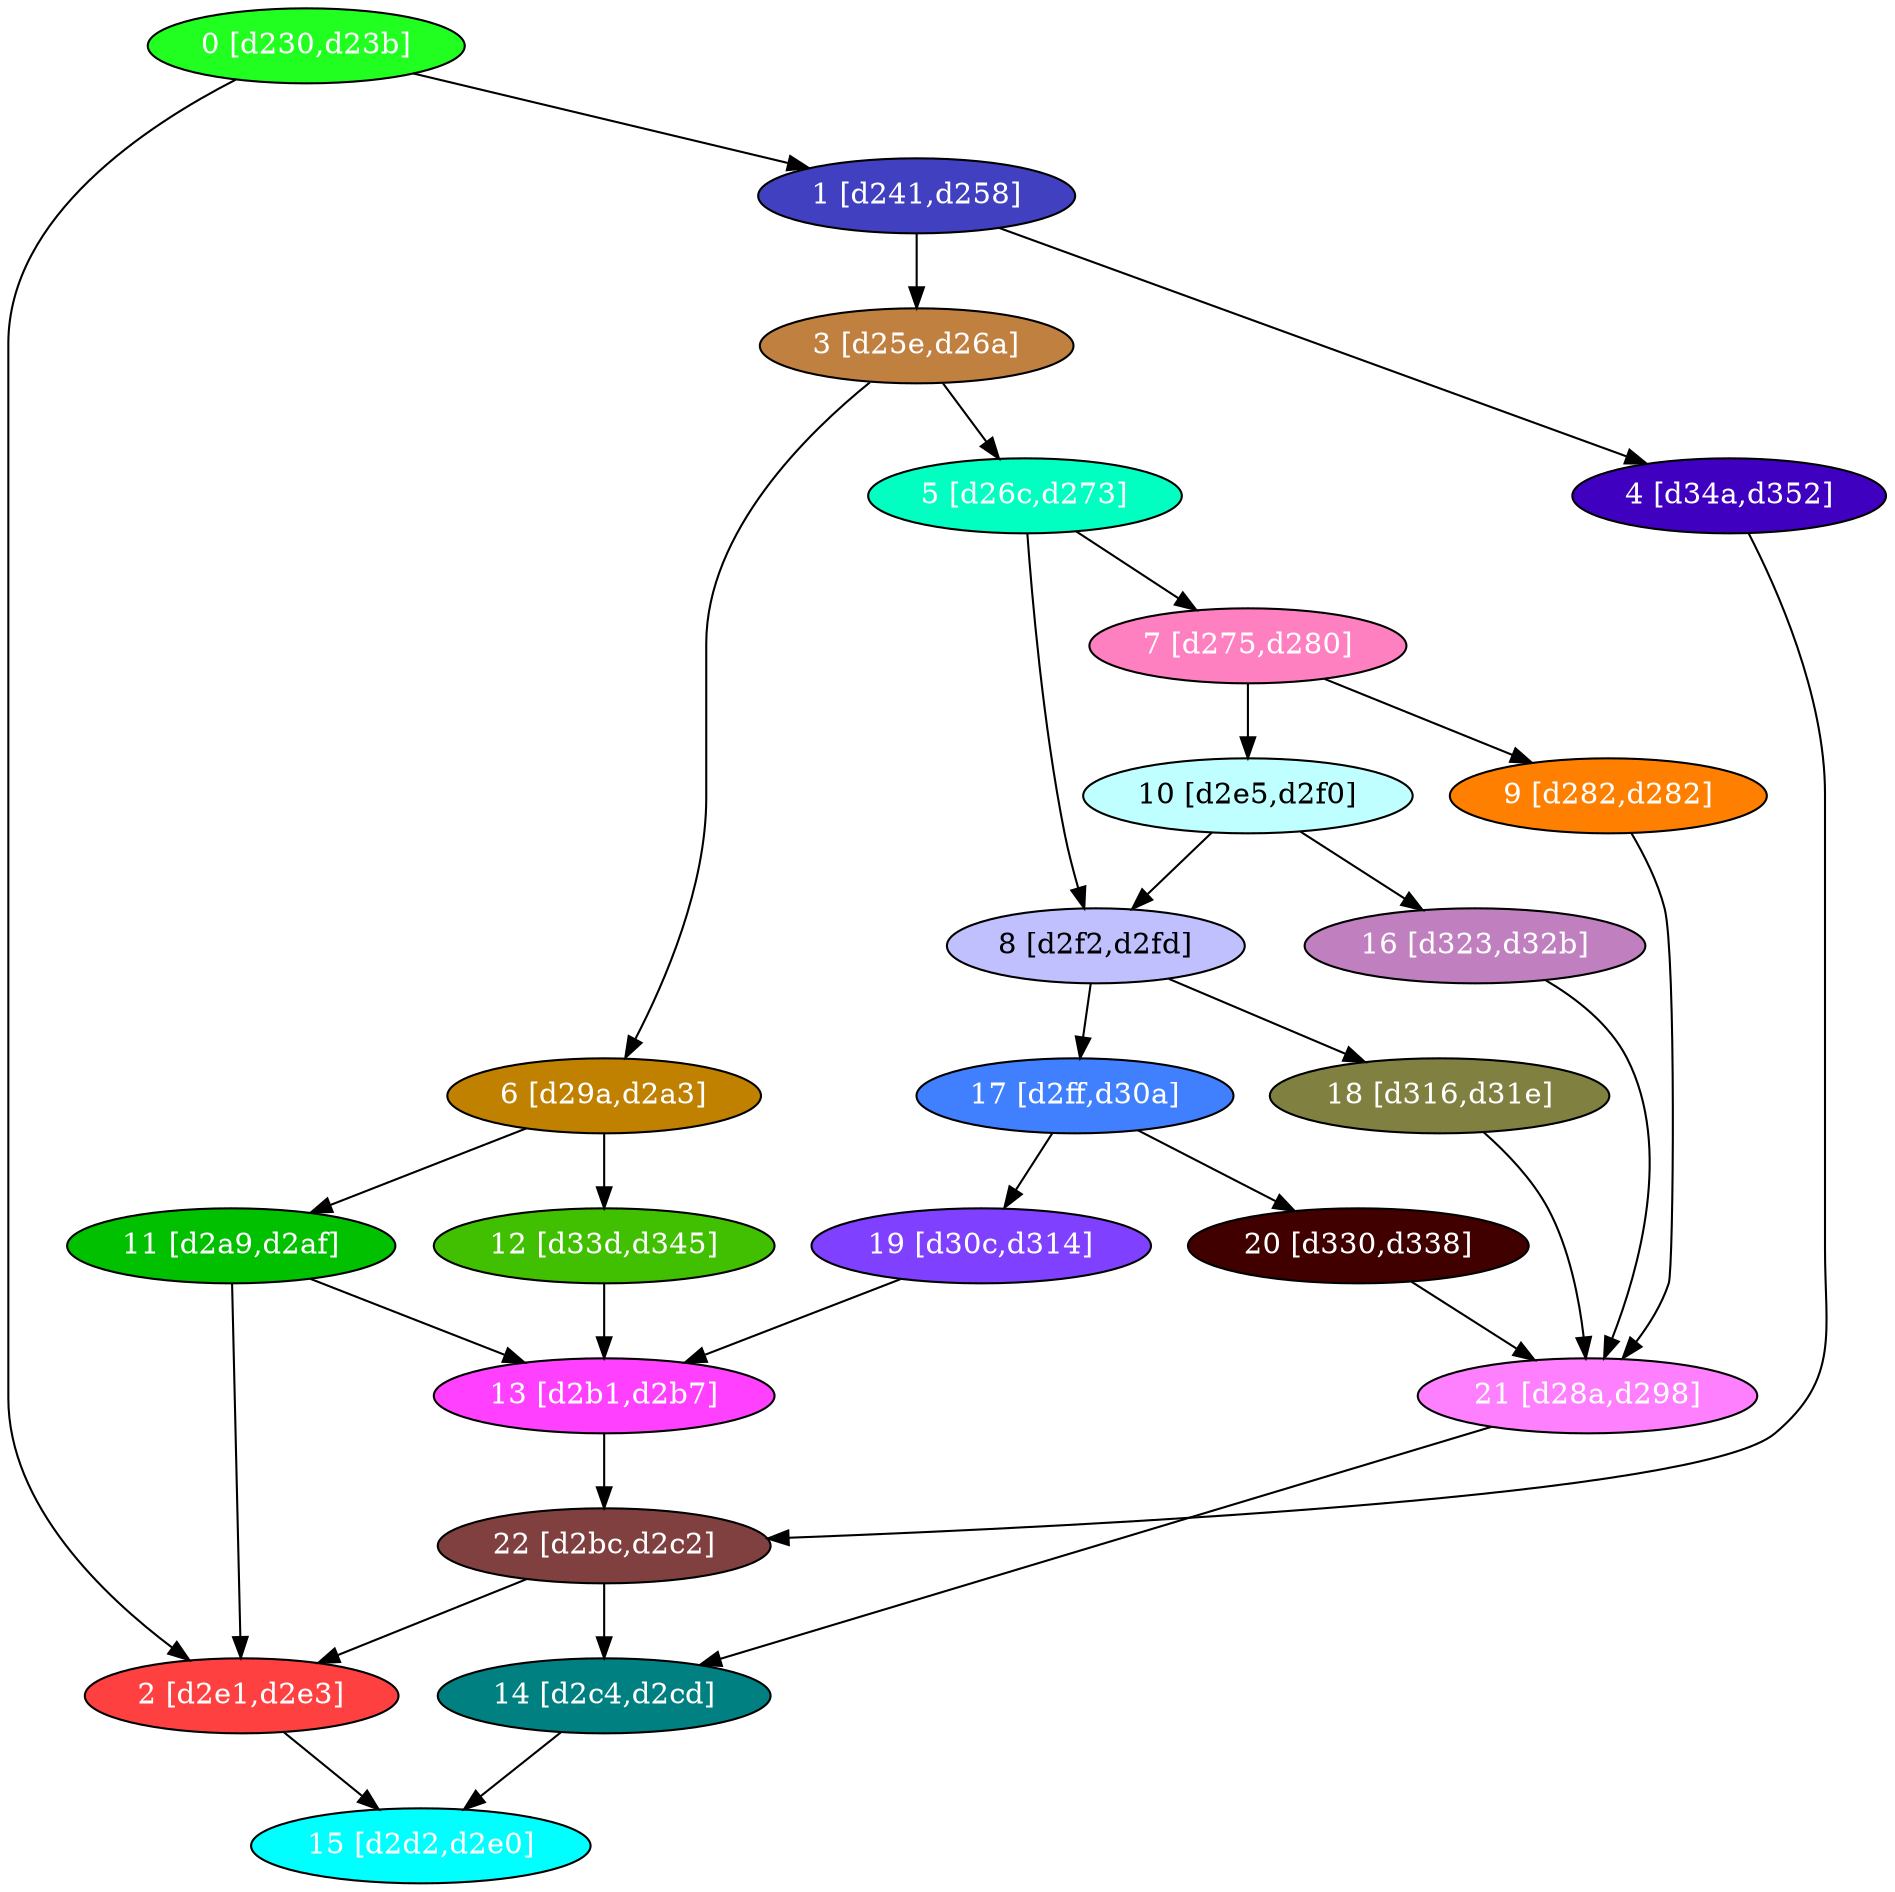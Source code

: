 diGraph libnss3{
	libnss3_0  [style=filled fillcolor="#20FF20" fontcolor="#ffffff" shape=oval label="0 [d230,d23b]"]
	libnss3_1  [style=filled fillcolor="#4040C0" fontcolor="#ffffff" shape=oval label="1 [d241,d258]"]
	libnss3_2  [style=filled fillcolor="#FF4040" fontcolor="#ffffff" shape=oval label="2 [d2e1,d2e3]"]
	libnss3_3  [style=filled fillcolor="#C08040" fontcolor="#ffffff" shape=oval label="3 [d25e,d26a]"]
	libnss3_4  [style=filled fillcolor="#4000C0" fontcolor="#ffffff" shape=oval label="4 [d34a,d352]"]
	libnss3_5  [style=filled fillcolor="#00FFC0" fontcolor="#ffffff" shape=oval label="5 [d26c,d273]"]
	libnss3_6  [style=filled fillcolor="#C08000" fontcolor="#ffffff" shape=oval label="6 [d29a,d2a3]"]
	libnss3_7  [style=filled fillcolor="#FF80C0" fontcolor="#ffffff" shape=oval label="7 [d275,d280]"]
	libnss3_8  [style=filled fillcolor="#C0C0FF" fontcolor="#000000" shape=oval label="8 [d2f2,d2fd]"]
	libnss3_9  [style=filled fillcolor="#FF8000" fontcolor="#ffffff" shape=oval label="9 [d282,d282]"]
	libnss3_a  [style=filled fillcolor="#C0FFFF" fontcolor="#000000" shape=oval label="10 [d2e5,d2f0]"]
	libnss3_b  [style=filled fillcolor="#00C000" fontcolor="#ffffff" shape=oval label="11 [d2a9,d2af]"]
	libnss3_c  [style=filled fillcolor="#40C000" fontcolor="#ffffff" shape=oval label="12 [d33d,d345]"]
	libnss3_d  [style=filled fillcolor="#FF40FF" fontcolor="#ffffff" shape=oval label="13 [d2b1,d2b7]"]
	libnss3_e  [style=filled fillcolor="#008080" fontcolor="#ffffff" shape=oval label="14 [d2c4,d2cd]"]
	libnss3_f  [style=filled fillcolor="#00FFFF" fontcolor="#ffffff" shape=oval label="15 [d2d2,d2e0]"]
	libnss3_10  [style=filled fillcolor="#C080C0" fontcolor="#ffffff" shape=oval label="16 [d323,d32b]"]
	libnss3_11  [style=filled fillcolor="#4080FF" fontcolor="#ffffff" shape=oval label="17 [d2ff,d30a]"]
	libnss3_12  [style=filled fillcolor="#808040" fontcolor="#ffffff" shape=oval label="18 [d316,d31e]"]
	libnss3_13  [style=filled fillcolor="#8040FF" fontcolor="#ffffff" shape=oval label="19 [d30c,d314]"]
	libnss3_14  [style=filled fillcolor="#400000" fontcolor="#ffffff" shape=oval label="20 [d330,d338]"]
	libnss3_15  [style=filled fillcolor="#FF80FF" fontcolor="#ffffff" shape=oval label="21 [d28a,d298]"]
	libnss3_16  [style=filled fillcolor="#804040" fontcolor="#ffffff" shape=oval label="22 [d2bc,d2c2]"]

	libnss3_0 -> libnss3_1
	libnss3_0 -> libnss3_2
	libnss3_1 -> libnss3_3
	libnss3_1 -> libnss3_4
	libnss3_2 -> libnss3_f
	libnss3_3 -> libnss3_5
	libnss3_3 -> libnss3_6
	libnss3_4 -> libnss3_16
	libnss3_5 -> libnss3_7
	libnss3_5 -> libnss3_8
	libnss3_6 -> libnss3_b
	libnss3_6 -> libnss3_c
	libnss3_7 -> libnss3_9
	libnss3_7 -> libnss3_a
	libnss3_8 -> libnss3_11
	libnss3_8 -> libnss3_12
	libnss3_9 -> libnss3_15
	libnss3_a -> libnss3_8
	libnss3_a -> libnss3_10
	libnss3_b -> libnss3_2
	libnss3_b -> libnss3_d
	libnss3_c -> libnss3_d
	libnss3_d -> libnss3_16
	libnss3_e -> libnss3_f
	libnss3_10 -> libnss3_15
	libnss3_11 -> libnss3_13
	libnss3_11 -> libnss3_14
	libnss3_12 -> libnss3_15
	libnss3_13 -> libnss3_d
	libnss3_14 -> libnss3_15
	libnss3_15 -> libnss3_e
	libnss3_16 -> libnss3_2
	libnss3_16 -> libnss3_e
}